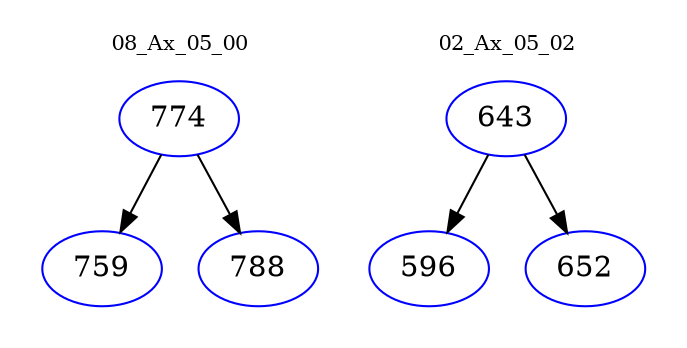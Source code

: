 digraph{
subgraph cluster_0 {
color = white
label = "08_Ax_05_00";
fontsize=10;
T0_774 [label="774", color="blue"]
T0_774 -> T0_759 [color="black"]
T0_759 [label="759", color="blue"]
T0_774 -> T0_788 [color="black"]
T0_788 [label="788", color="blue"]
}
subgraph cluster_1 {
color = white
label = "02_Ax_05_02";
fontsize=10;
T1_643 [label="643", color="blue"]
T1_643 -> T1_596 [color="black"]
T1_596 [label="596", color="blue"]
T1_643 -> T1_652 [color="black"]
T1_652 [label="652", color="blue"]
}
}
